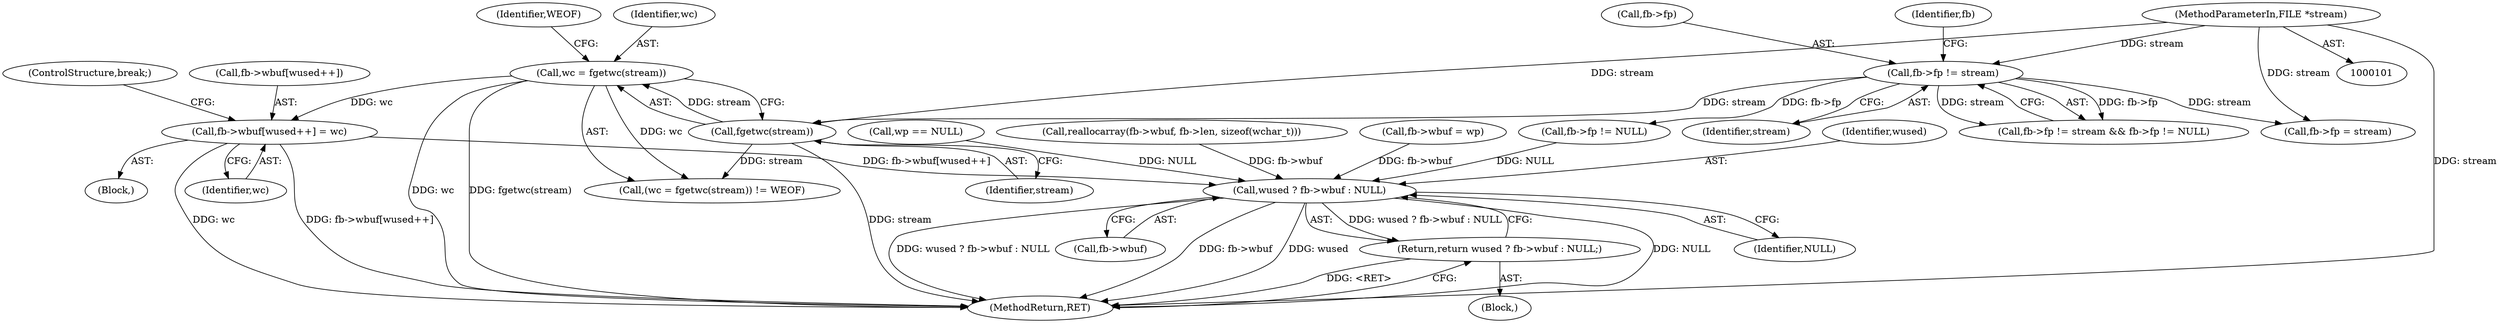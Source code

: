 digraph "0_libbsd_c8f0723d2b4520bdd6b9eb7c3e7976de726d7ff7@array" {
"1000207" [label="(Call,fb->wbuf[wused++] = wc)"];
"1000148" [label="(Call,wc = fgetwc(stream))"];
"1000150" [label="(Call,fgetwc(stream))"];
"1000102" [label="(MethodParameterIn,FILE *stream)"];
"1000119" [label="(Call,fb->fp != stream)"];
"1000221" [label="(Call,wused ? fb->wbuf : NULL)"];
"1000220" [label="(Return,return wused ? fb->wbuf : NULL;)"];
"1000227" [label="(MethodReturn,RET)"];
"1000124" [label="(Call,fb->fp != NULL)"];
"1000194" [label="(Call,wp == NULL)"];
"1000226" [label="(Identifier,NULL)"];
"1000220" [label="(Return,return wused ? fb->wbuf : NULL;)"];
"1000150" [label="(Call,fgetwc(stream))"];
"1000141" [label="(Call,fb->fp = stream)"];
"1000118" [label="(Call,fb->fp != stream && fb->fp != NULL)"];
"1000123" [label="(Identifier,stream)"];
"1000184" [label="(Call,reallocarray(fb->wbuf, fb->len, sizeof(wchar_t)))"];
"1000152" [label="(Identifier,WEOF)"];
"1000119" [label="(Call,fb->fp != stream)"];
"1000120" [label="(Call,fb->fp)"];
"1000214" [label="(Identifier,wc)"];
"1000126" [label="(Identifier,fb)"];
"1000221" [label="(Call,wused ? fb->wbuf : NULL)"];
"1000215" [label="(ControlStructure,break;)"];
"1000148" [label="(Call,wc = fgetwc(stream))"];
"1000149" [label="(Identifier,wc)"];
"1000153" [label="(Block,)"];
"1000102" [label="(MethodParameterIn,FILE *stream)"];
"1000223" [label="(Call,fb->wbuf)"];
"1000208" [label="(Call,fb->wbuf[wused++])"];
"1000147" [label="(Call,(wc = fgetwc(stream)) != WEOF)"];
"1000202" [label="(Call,fb->wbuf = wp)"];
"1000222" [label="(Identifier,wused)"];
"1000104" [label="(Block,)"];
"1000151" [label="(Identifier,stream)"];
"1000207" [label="(Call,fb->wbuf[wused++] = wc)"];
"1000207" -> "1000153"  [label="AST: "];
"1000207" -> "1000214"  [label="CFG: "];
"1000208" -> "1000207"  [label="AST: "];
"1000214" -> "1000207"  [label="AST: "];
"1000215" -> "1000207"  [label="CFG: "];
"1000207" -> "1000227"  [label="DDG: wc"];
"1000207" -> "1000227"  [label="DDG: fb->wbuf[wused++]"];
"1000148" -> "1000207"  [label="DDG: wc"];
"1000207" -> "1000221"  [label="DDG: fb->wbuf[wused++]"];
"1000148" -> "1000147"  [label="AST: "];
"1000148" -> "1000150"  [label="CFG: "];
"1000149" -> "1000148"  [label="AST: "];
"1000150" -> "1000148"  [label="AST: "];
"1000152" -> "1000148"  [label="CFG: "];
"1000148" -> "1000227"  [label="DDG: wc"];
"1000148" -> "1000227"  [label="DDG: fgetwc(stream)"];
"1000148" -> "1000147"  [label="DDG: wc"];
"1000150" -> "1000148"  [label="DDG: stream"];
"1000150" -> "1000151"  [label="CFG: "];
"1000151" -> "1000150"  [label="AST: "];
"1000150" -> "1000227"  [label="DDG: stream"];
"1000150" -> "1000147"  [label="DDG: stream"];
"1000102" -> "1000150"  [label="DDG: stream"];
"1000119" -> "1000150"  [label="DDG: stream"];
"1000102" -> "1000101"  [label="AST: "];
"1000102" -> "1000227"  [label="DDG: stream"];
"1000102" -> "1000119"  [label="DDG: stream"];
"1000102" -> "1000141"  [label="DDG: stream"];
"1000119" -> "1000118"  [label="AST: "];
"1000119" -> "1000123"  [label="CFG: "];
"1000120" -> "1000119"  [label="AST: "];
"1000123" -> "1000119"  [label="AST: "];
"1000126" -> "1000119"  [label="CFG: "];
"1000118" -> "1000119"  [label="CFG: "];
"1000119" -> "1000118"  [label="DDG: fb->fp"];
"1000119" -> "1000118"  [label="DDG: stream"];
"1000119" -> "1000124"  [label="DDG: fb->fp"];
"1000119" -> "1000141"  [label="DDG: stream"];
"1000221" -> "1000220"  [label="AST: "];
"1000221" -> "1000223"  [label="CFG: "];
"1000221" -> "1000226"  [label="CFG: "];
"1000222" -> "1000221"  [label="AST: "];
"1000223" -> "1000221"  [label="AST: "];
"1000226" -> "1000221"  [label="AST: "];
"1000220" -> "1000221"  [label="CFG: "];
"1000221" -> "1000227"  [label="DDG: NULL"];
"1000221" -> "1000227"  [label="DDG: wused ? fb->wbuf : NULL"];
"1000221" -> "1000227"  [label="DDG: fb->wbuf"];
"1000221" -> "1000227"  [label="DDG: wused"];
"1000221" -> "1000220"  [label="DDG: wused ? fb->wbuf : NULL"];
"1000184" -> "1000221"  [label="DDG: fb->wbuf"];
"1000202" -> "1000221"  [label="DDG: fb->wbuf"];
"1000124" -> "1000221"  [label="DDG: NULL"];
"1000194" -> "1000221"  [label="DDG: NULL"];
"1000220" -> "1000104"  [label="AST: "];
"1000227" -> "1000220"  [label="CFG: "];
"1000220" -> "1000227"  [label="DDG: <RET>"];
}

